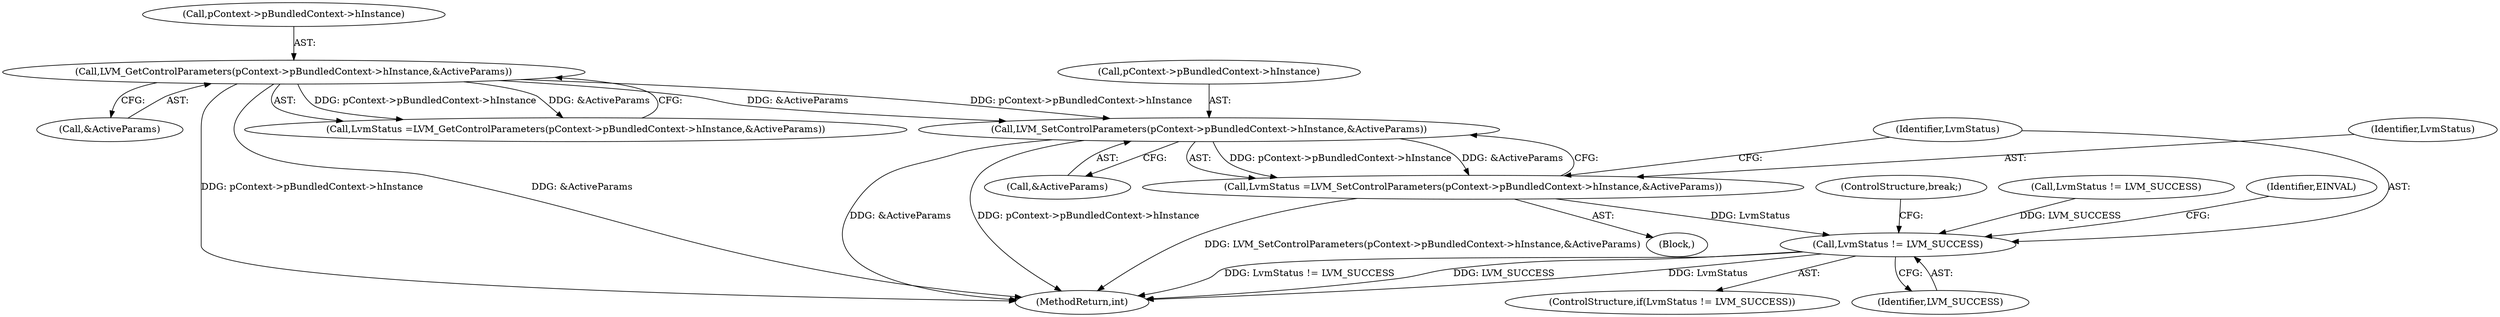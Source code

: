 digraph "0_Android_9e29523b9537983b4c4b205ff868d0b3bca0383b@pointer" {
"1001247" [label="(Call,LVM_SetControlParameters(pContext->pBundledContext->hInstance,&ActiveParams))"];
"1001220" [label="(Call,LVM_GetControlParameters(pContext->pBundledContext->hInstance,&ActiveParams))"];
"1001245" [label="(Call,LvmStatus =LVM_SetControlParameters(pContext->pBundledContext->hInstance,&ActiveParams))"];
"1001256" [label="(Call,LvmStatus != LVM_SUCCESS)"];
"1001221" [label="(Call,pContext->pBundledContext->hInstance)"];
"1001092" [label="(Block,)"];
"1001255" [label="(ControlStructure,if(LvmStatus != LVM_SUCCESS))"];
"1001220" [label="(Call,LVM_GetControlParameters(pContext->pBundledContext->hInstance,&ActiveParams))"];
"1001253" [label="(Call,&ActiveParams)"];
"1001262" [label="(ControlStructure,break;)"];
"1001229" [label="(Call,LvmStatus != LVM_SUCCESS)"];
"1001245" [label="(Call,LvmStatus =LVM_SetControlParameters(pContext->pBundledContext->hInstance,&ActiveParams))"];
"1001258" [label="(Identifier,LVM_SUCCESS)"];
"1001226" [label="(Call,&ActiveParams)"];
"1001261" [label="(Identifier,EINVAL)"];
"1001257" [label="(Identifier,LvmStatus)"];
"1001271" [label="(MethodReturn,int)"];
"1001246" [label="(Identifier,LvmStatus)"];
"1001248" [label="(Call,pContext->pBundledContext->hInstance)"];
"1001256" [label="(Call,LvmStatus != LVM_SUCCESS)"];
"1001218" [label="(Call,LvmStatus =LVM_GetControlParameters(pContext->pBundledContext->hInstance,&ActiveParams))"];
"1001247" [label="(Call,LVM_SetControlParameters(pContext->pBundledContext->hInstance,&ActiveParams))"];
"1001247" -> "1001245"  [label="AST: "];
"1001247" -> "1001253"  [label="CFG: "];
"1001248" -> "1001247"  [label="AST: "];
"1001253" -> "1001247"  [label="AST: "];
"1001245" -> "1001247"  [label="CFG: "];
"1001247" -> "1001271"  [label="DDG: &ActiveParams"];
"1001247" -> "1001271"  [label="DDG: pContext->pBundledContext->hInstance"];
"1001247" -> "1001245"  [label="DDG: pContext->pBundledContext->hInstance"];
"1001247" -> "1001245"  [label="DDG: &ActiveParams"];
"1001220" -> "1001247"  [label="DDG: pContext->pBundledContext->hInstance"];
"1001220" -> "1001247"  [label="DDG: &ActiveParams"];
"1001220" -> "1001218"  [label="AST: "];
"1001220" -> "1001226"  [label="CFG: "];
"1001221" -> "1001220"  [label="AST: "];
"1001226" -> "1001220"  [label="AST: "];
"1001218" -> "1001220"  [label="CFG: "];
"1001220" -> "1001271"  [label="DDG: pContext->pBundledContext->hInstance"];
"1001220" -> "1001271"  [label="DDG: &ActiveParams"];
"1001220" -> "1001218"  [label="DDG: pContext->pBundledContext->hInstance"];
"1001220" -> "1001218"  [label="DDG: &ActiveParams"];
"1001245" -> "1001092"  [label="AST: "];
"1001246" -> "1001245"  [label="AST: "];
"1001257" -> "1001245"  [label="CFG: "];
"1001245" -> "1001271"  [label="DDG: LVM_SetControlParameters(pContext->pBundledContext->hInstance,&ActiveParams)"];
"1001245" -> "1001256"  [label="DDG: LvmStatus"];
"1001256" -> "1001255"  [label="AST: "];
"1001256" -> "1001258"  [label="CFG: "];
"1001257" -> "1001256"  [label="AST: "];
"1001258" -> "1001256"  [label="AST: "];
"1001261" -> "1001256"  [label="CFG: "];
"1001262" -> "1001256"  [label="CFG: "];
"1001256" -> "1001271"  [label="DDG: LVM_SUCCESS"];
"1001256" -> "1001271"  [label="DDG: LvmStatus"];
"1001256" -> "1001271"  [label="DDG: LvmStatus != LVM_SUCCESS"];
"1001229" -> "1001256"  [label="DDG: LVM_SUCCESS"];
}
